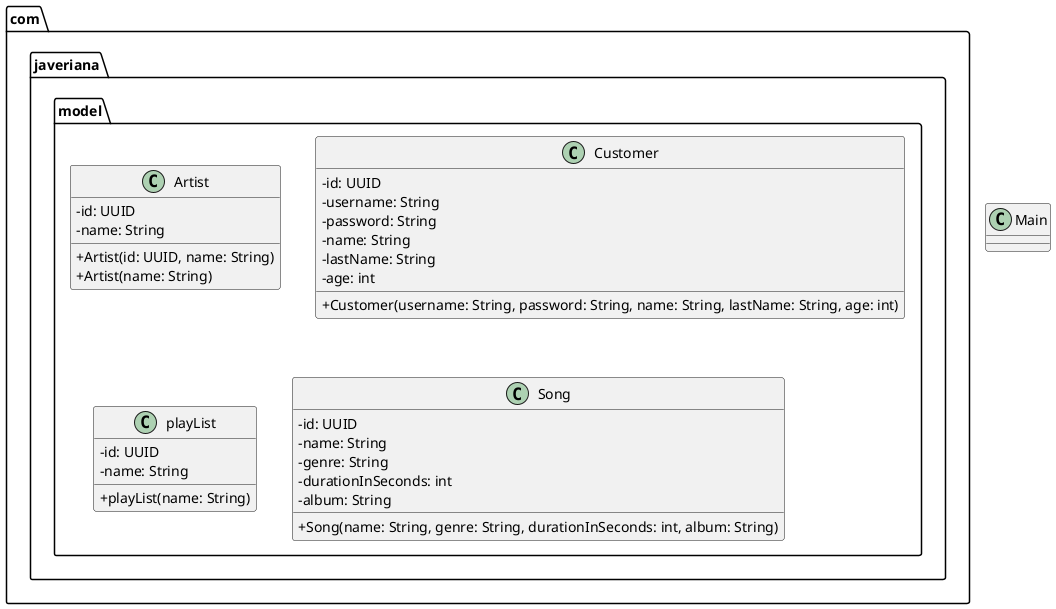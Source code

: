 @startuml
skinparam classAttributeIconSize 0
class com.javeriana.model.Artist {
    - id: UUID
    - name: String

    + Artist(id: UUID, name: String)
    + Artist(name: String)
}

class com.javeriana.model.Customer {
    - id: UUID
    - username: String
    - password: String
    - name: String
    - lastName: String
    - age: int

    + Customer(username: String, password: String, name: String, lastName: String, age: int)
}

class com.javeriana.model.playList {
    - id: UUID
    - name: String

    + playList(name: String)

}

class com.javeriana.model.Song {
    - id: UUID
    - name: String
    - genre: String
    - durationInSeconds: int
    - album: String

    + Song(name: String, genre: String, durationInSeconds: int, album: String)
}

class Main {


}

@enduml